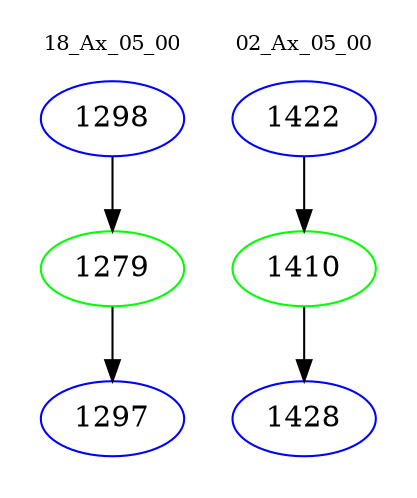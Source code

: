 digraph{
subgraph cluster_0 {
color = white
label = "18_Ax_05_00";
fontsize=10;
T0_1298 [label="1298", color="blue"]
T0_1298 -> T0_1279 [color="black"]
T0_1279 [label="1279", color="green"]
T0_1279 -> T0_1297 [color="black"]
T0_1297 [label="1297", color="blue"]
}
subgraph cluster_1 {
color = white
label = "02_Ax_05_00";
fontsize=10;
T1_1422 [label="1422", color="blue"]
T1_1422 -> T1_1410 [color="black"]
T1_1410 [label="1410", color="green"]
T1_1410 -> T1_1428 [color="black"]
T1_1428 [label="1428", color="blue"]
}
}
